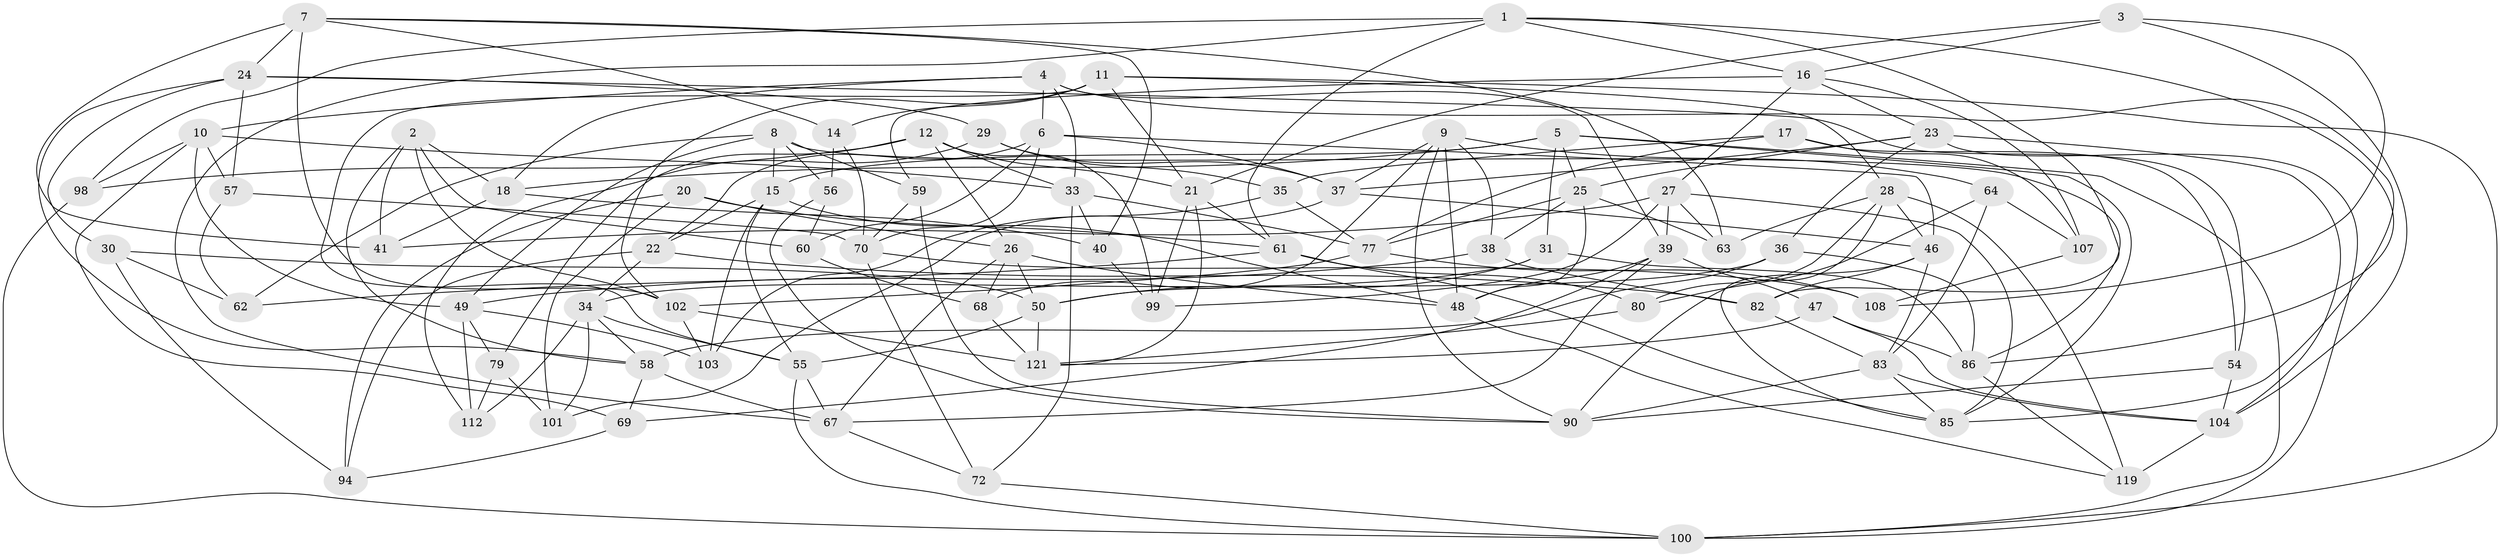 // original degree distribution, {4: 1.0}
// Generated by graph-tools (version 1.1) at 2025/42/03/06/25 10:42:19]
// undirected, 80 vertices, 203 edges
graph export_dot {
graph [start="1"]
  node [color=gray90,style=filled];
  1 [super="+42"];
  2 [super="+75"];
  3;
  4 [super="+84"];
  5 [super="+118"];
  6 [super="+117"];
  7 [super="+78"];
  8 [super="+45"];
  9 [super="+13"];
  10 [super="+19"];
  11 [super="+110"];
  12 [super="+88"];
  14;
  15 [super="+89"];
  16 [super="+109"];
  17;
  18 [super="+65"];
  20;
  21 [super="+93"];
  22 [super="+43"];
  23 [super="+105"];
  24 [super="+95"];
  25 [super="+32"];
  26 [super="+106"];
  27 [super="+87"];
  28 [super="+113"];
  29;
  30;
  31;
  33 [super="+51"];
  34 [super="+53"];
  35;
  36;
  37 [super="+81"];
  38;
  39 [super="+44"];
  40;
  41;
  46 [super="+124"];
  47;
  48 [super="+52"];
  49 [super="+73"];
  50 [super="+66"];
  54;
  55 [super="+76"];
  56;
  57;
  58 [super="+91"];
  59;
  60;
  61 [super="+92"];
  62;
  63;
  64;
  67 [super="+71"];
  68;
  69;
  70 [super="+74"];
  72;
  77 [super="+96"];
  79;
  80;
  82 [super="+125"];
  83 [super="+97"];
  85 [super="+114"];
  86 [super="+115"];
  90 [super="+111"];
  94;
  98;
  99;
  100 [super="+116"];
  101;
  102 [super="+123"];
  103;
  104 [super="+120"];
  107;
  108;
  112;
  119;
  121 [super="+122"];
  1 -- 98;
  1 -- 67;
  1 -- 86;
  1 -- 16;
  1 -- 61;
  1 -- 82;
  2 -- 60;
  2 -- 102;
  2 -- 18 [weight=2];
  2 -- 41;
  2 -- 58;
  3 -- 108;
  3 -- 16;
  3 -- 21;
  3 -- 104;
  4 -- 6;
  4 -- 10;
  4 -- 18;
  4 -- 39;
  4 -- 85;
  4 -- 33;
  5 -- 31;
  5 -- 85;
  5 -- 15;
  5 -- 25;
  5 -- 18;
  5 -- 100;
  6 -- 60;
  6 -- 46;
  6 -- 70;
  6 -- 37;
  6 -- 22;
  7 -- 63;
  7 -- 14;
  7 -- 40;
  7 -- 41;
  7 -- 24;
  7 -- 102;
  8 -- 59;
  8 -- 49;
  8 -- 86;
  8 -- 56;
  8 -- 62;
  8 -- 15;
  9 -- 37;
  9 -- 38;
  9 -- 64;
  9 -- 48;
  9 -- 90;
  9 -- 68;
  10 -- 98;
  10 -- 33;
  10 -- 69;
  10 -- 57;
  10 -- 49;
  11 -- 21;
  11 -- 100;
  11 -- 28;
  11 -- 14;
  11 -- 55;
  11 -- 102;
  12 -- 99;
  12 -- 98;
  12 -- 79;
  12 -- 33;
  12 -- 26;
  12 -- 21;
  14 -- 70;
  14 -- 56;
  15 -- 103;
  15 -- 22;
  15 -- 48;
  15 -- 55;
  16 -- 59;
  16 -- 27;
  16 -- 107;
  16 -- 23;
  17 -- 35;
  17 -- 54;
  17 -- 107;
  17 -- 77;
  18 -- 40;
  18 -- 41;
  20 -- 94;
  20 -- 101;
  20 -- 26;
  20 -- 61;
  21 -- 121;
  21 -- 99;
  21 -- 61;
  22 -- 82 [weight=2];
  22 -- 94;
  22 -- 34;
  23 -- 104;
  23 -- 100;
  23 -- 36;
  23 -- 37;
  23 -- 25;
  24 -- 29;
  24 -- 57;
  24 -- 30;
  24 -- 58;
  24 -- 54;
  25 -- 77;
  25 -- 63;
  25 -- 48;
  25 -- 38;
  26 -- 68;
  26 -- 50;
  26 -- 67;
  26 -- 48;
  27 -- 41;
  27 -- 63;
  27 -- 99;
  27 -- 85;
  27 -- 39;
  28 -- 119;
  28 -- 46;
  28 -- 80;
  28 -- 90;
  28 -- 63;
  29 -- 35;
  29 -- 112;
  29 -- 37;
  30 -- 94;
  30 -- 62;
  30 -- 50;
  31 -- 50;
  31 -- 86;
  31 -- 34;
  33 -- 72;
  33 -- 40;
  33 -- 77;
  34 -- 101;
  34 -- 112;
  34 -- 58;
  34 -- 55;
  35 -- 103;
  35 -- 77;
  36 -- 86;
  36 -- 58;
  36 -- 50;
  37 -- 101;
  37 -- 46;
  38 -- 82;
  38 -- 49;
  39 -- 47;
  39 -- 67;
  39 -- 48;
  39 -- 69;
  40 -- 99;
  46 -- 82;
  46 -- 85;
  46 -- 83;
  47 -- 104;
  47 -- 121;
  47 -- 86;
  48 -- 119;
  49 -- 103;
  49 -- 79;
  49 -- 112;
  50 -- 121;
  50 -- 55;
  54 -- 90;
  54 -- 104;
  55 -- 100;
  55 -- 67;
  56 -- 90;
  56 -- 60;
  57 -- 62;
  57 -- 70;
  58 -- 67;
  58 -- 69;
  59 -- 90;
  59 -- 70;
  60 -- 68;
  61 -- 80;
  61 -- 85;
  61 -- 62;
  64 -- 107;
  64 -- 80;
  64 -- 83;
  67 -- 72;
  68 -- 121;
  69 -- 94;
  70 -- 108;
  70 -- 72;
  72 -- 100;
  77 -- 102;
  77 -- 108;
  79 -- 112;
  79 -- 101;
  80 -- 121;
  82 -- 83;
  83 -- 104;
  83 -- 90;
  83 -- 85;
  86 -- 119;
  98 -- 100;
  102 -- 121;
  102 -- 103;
  104 -- 119;
  107 -- 108;
}
